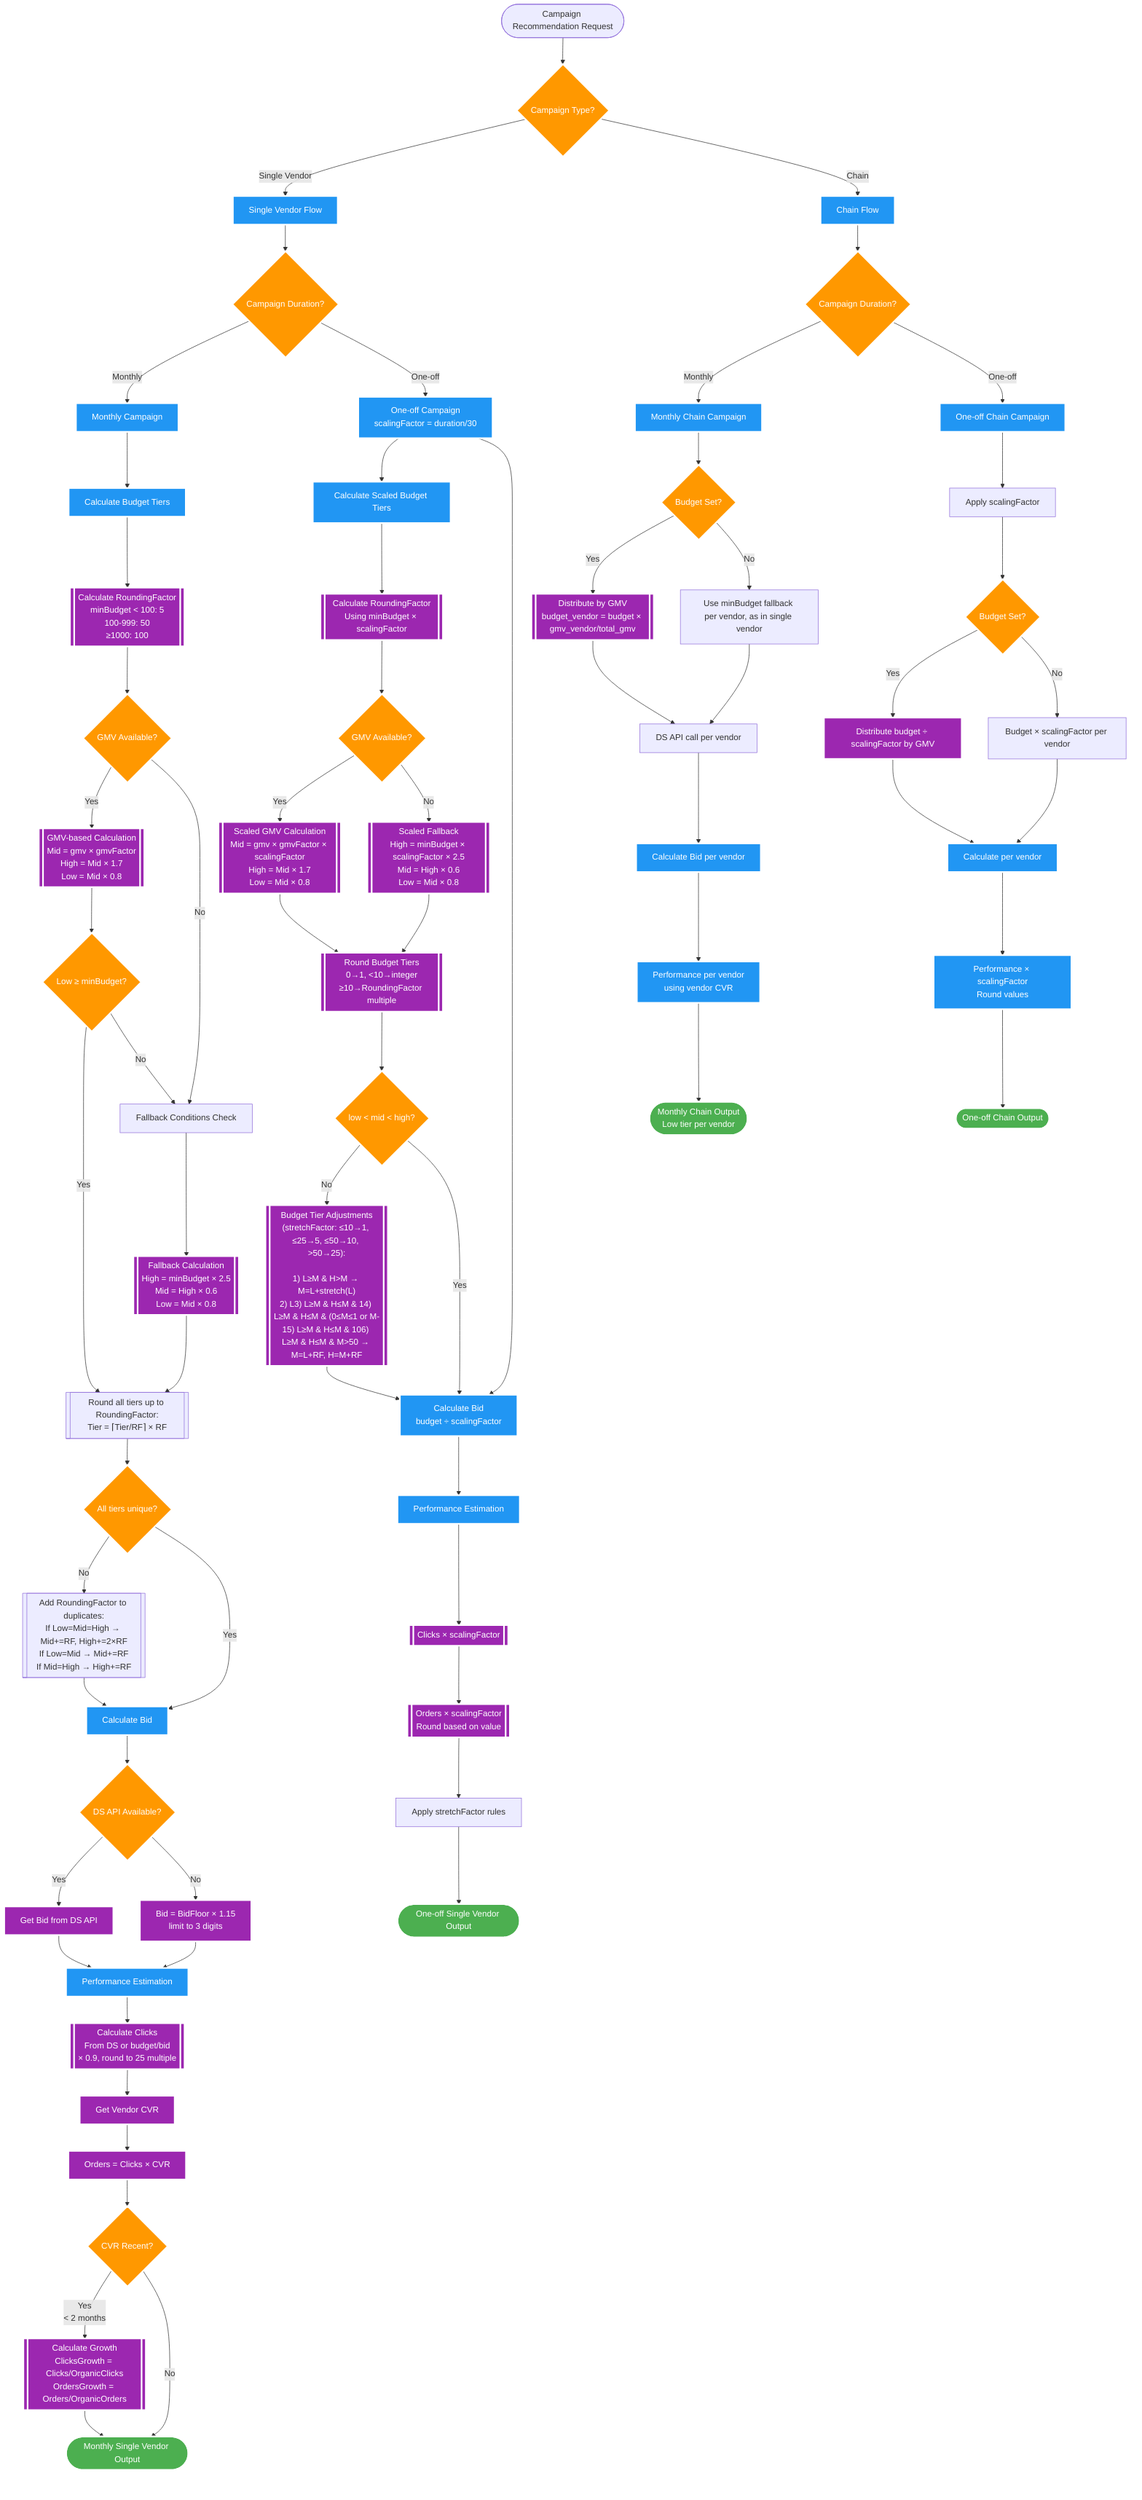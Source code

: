 %% https://docs.google.com/document/d/1xgW9qAcw-VsgswQ-sOMvV6Ohtkf_cRwFlAISb39FEyQ/edit?tab=t.0

 graph TB
    Start([Campaign Recommendation Request]) --> TypeCheck{Campaign Type?}
    
    TypeCheck -->|Single Vendor| SV[Single Vendor Flow]
    TypeCheck -->|Chain| CH[Chain Flow]
    
    %% Single Vendor Branch
    SV --> SVDuration{Campaign Duration?}
    SVDuration -->|Monthly| SVM[Monthly Campaign]
    SVDuration -->|One-off| SVO[One-off Campaign<br/>scalingFactor = duration/30]
    
    %% Monthly Single Vendor
    SVM --> SVMBudget[Calculate Budget Tiers]
    SVMBudget --> RoundingCalc[["Calculate RoundingFactor<br/>minBudget < 100: 5<br/>100-999: 50<br/>≥1000: 100"]]
    
    RoundingCalc --> GMVCheck{GMV Available?}
    GMVCheck -->|Yes| GMVCalc[["GMV-based Calculation<br/>Mid = gmv × gmvFactor<br/>High = Mid × 1.7<br/>Low = Mid × 0.8"]]
    GMVCheck -->|No| FallbackCheck1[Fallback Conditions Check]
    
    GMVCalc --> ValidateGMV{Low ≥ minBudget?}
    ValidateGMV -->|Yes| RoundBudget1[["Round all tiers up to RoundingFactor:<br/>Tier = ⌈Tier/RF⌉ × RF"]]
    ValidateGMV -->|No| FallbackCheck1
    
    FallbackCheck1 --> FallbackCalc[["Fallback Calculation<br/>High = minBudget × 2.5<br/>Mid = High × 0.6<br/>Low = Mid × 0.8"]]
    FallbackCalc --> RoundBudget1
    
    RoundBudget1 --> CheckDupes1{All tiers unique?}
    CheckDupes1 -->|No| AdjustTiers1[["Add RoundingFactor to duplicates:<br/>If Low=Mid=High → Mid+=RF, High+=2×RF<br/>If Low=Mid → Mid+=RF<br/>If Mid=High → High+=RF"]]
    CheckDupes1 -->|Yes| SVMBid
    AdjustTiers1 --> SVMBid
    
    SVMBid[Calculate Bid] --> DSApi1{DS API Available?}
    DSApi1 -->|Yes| DSBid[Get Bid from DS API]
    DSApi1 -->|No| BidFallback[Bid = BidFloor × 1.15<br/>limit to 3 digits]
    
    DSBid --> SVMPerf
    BidFallback --> SVMPerf
    
    SVMPerf[Performance Estimation] --> ClicksCalc[["Calculate Clicks<br/>From DS or budget/bid<br/>× 0.9, round to 25 multiple"]]
    ClicksCalc --> CVRCalc[Get Vendor CVR]
    CVRCalc --> OrdersCalc[Orders = Clicks × CVR]
    OrdersCalc --> GrowthCalc{CVR Recent?}
    GrowthCalc -->|Yes<br/>< 2 months| CalcGrowth[["Calculate Growth<br/>ClicksGrowth = Clicks/OrganicClicks<br/>OrdersGrowth = Orders/OrganicOrders"]]
    GrowthCalc -->|No| SVMOutput
    CalcGrowth --> SVMOutput([Monthly Single Vendor Output])
    
    %% One-off Single Vendor
    SVO --> SVOBudget[Calculate Scaled Budget Tiers]
    SVOBudget --> ScaledRounding[["Calculate RoundingFactor<br/>Using minBudget × scalingFactor"]]
    ScaledRounding --> GMVCheck2{GMV Available?}
    
    GMVCheck2 -->|Yes| ScaledGMV[["Scaled GMV Calculation<br/>Mid = gmv × gmvFactor × scalingFactor<br/>High = Mid × 1.7<br/>Low = Mid × 0.8"]]
    GMVCheck2 -->|No| ScaledFallback[["Scaled Fallback<br/>High = minBudget × scalingFactor × 2.5<br/>Mid = High × 0.6<br/>Low = Mid × 0.8"]]
    
    ScaledGMV --> RoundScaled[["Round Budget Tiers<br/>0→1, <10→integer<br/>≥10→RoundingFactor multiple"]]
    ScaledFallback --> RoundScaled
    
    RoundScaled --> StretchCheck{low < mid < high?}
    StretchCheck -->|No| StretchAdjust[["Budget Tier Adjustments<br/>(stretchFactor: ≤10→1, ≤25→5, ≤50→10, >50→25):<br/><br/>1) L≥M & H>M → M=L+stretch(L)<br/>2) L<M & H≤M → H=M+stretch(M)<br/>3) L≥M & H≤M & 1<M≤10 & M-1≥minBudget → L=M-1, H=M+1<br/>4) L≥M & H≤M & (0≤M≤1 or M-1<minBudget) → M=L+1, H=M+1<br/>5) L≥M & H≤M & 10<M≤50 → L=M-stretch(M), H=M+stretch(M)<br/>6) L≥M & H≤M & M>50 → M=L+RF, H=M+RF"]]
    StretchCheck -->|Yes| SVOBid
    StretchAdjust --> SVOBid

    SVOBid[Calculate Bid<br/>budget ÷ scalingFactor] --> SVOPerf
    SVO --> SVOBid 
    SVOPerf[Performance Estimation] --> ScaledClicks[["Clicks × scalingFactor<br/>"]]
    ScaledClicks --> ScaledOrders[["Orders × scalingFactor<br/>Round based on value"]]
    ScaledOrders --> PerfStretch[Apply stretchFactor rules]
    PerfStretch --> SVOOutput([One-off Single Vendor Output])
    
    %% Chain Branch
    CH --> CHDuration{Campaign Duration?}
    CHDuration -->|Monthly| CHM[Monthly Chain Campaign]
    CHDuration -->|One-off| CHO[One-off Chain Campaign]
    
    %% Monthly Chain
    CHM --> CHMBudget{Budget Set?}
    CHMBudget -->|Yes| GMVDist[["Distribute by GMV<br/>budget_vendor = budget × gmv_vendor/total_gmv"]]
    CHMBudget -->|No| CHMFallback[Use minBudget fallback per vendor, as in single vendor]
    
    GMVDist --> DSChain[DS API call per vendor]
    CHMFallback --> DSChain
    DSChain --> CHMBid[Calculate Bid per vendor]
    CHMBid --> CHMPerf[Performance per vendor<br/>using vendor CVR]
    CHMPerf --> CHMOutput([Monthly Chain Output<br/>Low tier per vendor])
    
    %% One-off Chain
    CHO --> CHOScale[Apply scalingFactor]
    CHOScale --> CHOBudget{Budget Set?}
    CHOBudget -->|Yes| CHODist[Distribute budget ÷ scalingFactor by GMV]
    CHOBudget -->|No| CHOVendor[Budget × scalingFactor per vendor]
    
    CHODist --> CHOCalc[Calculate per vendor]
    CHOVendor --> CHOCalc
    CHOCalc --> CHOPerf[Performance × scalingFactor<br/>Round values]
    CHOPerf --> CHOOutput([One-off Chain Output])
    
    %% Styling - High contrast for dark backgrounds
    classDef processNode fill:#2196F3,stroke:#FFFFFF,stroke-width:3px,color:#FFFFFF
    classDef decisionNode fill:#FF9800,stroke:#FFFFFF,stroke-width:3px,color:#FFFFFF
    classDef calcNode fill:#9C27B0,stroke:#FFFFFF,stroke-width:3px,color:#FFFFFF
    classDef outputNode fill:#4CAF50,stroke:#FFFFFF,stroke-width:3px,color:#FFFFFF
    
    class SV,CH,SVM,SVO,CHM,CHO,SVMBudget,SVOBudget,SVMBid,SVOBid,CHMBid,SVMPerf,SVOPerf,CHMPerf,CHOCalc,CHOPerf processNode
    class TypeCheck,SVDuration,CHDuration,GMVCheck,GMVCheck2,ValidateGMV,DSApi1,DSApi2,GrowthCalc,StretchCheck,PerfAdjustCheck,CHMBudget,CHOBudget,CheckDupes1 decisionNode
    class RoundingCalc,GMVCalc,FallbackCalc,ScaledRounding,ScaledGMV,ScaledFallback,RoundScaled,StretchAdjust,ScaledClicks,ScaledOrders,PerfAdjust,GMVDist,CHODist,ClicksCalc,CVRCalc,OrdersCalc,CalcGrowth,DSBid,DSBid2,BidFallback,BidFallback2 calcNode
    class SVMOutput,SVOOutput,CHMOutput,CHOOutput outputNode